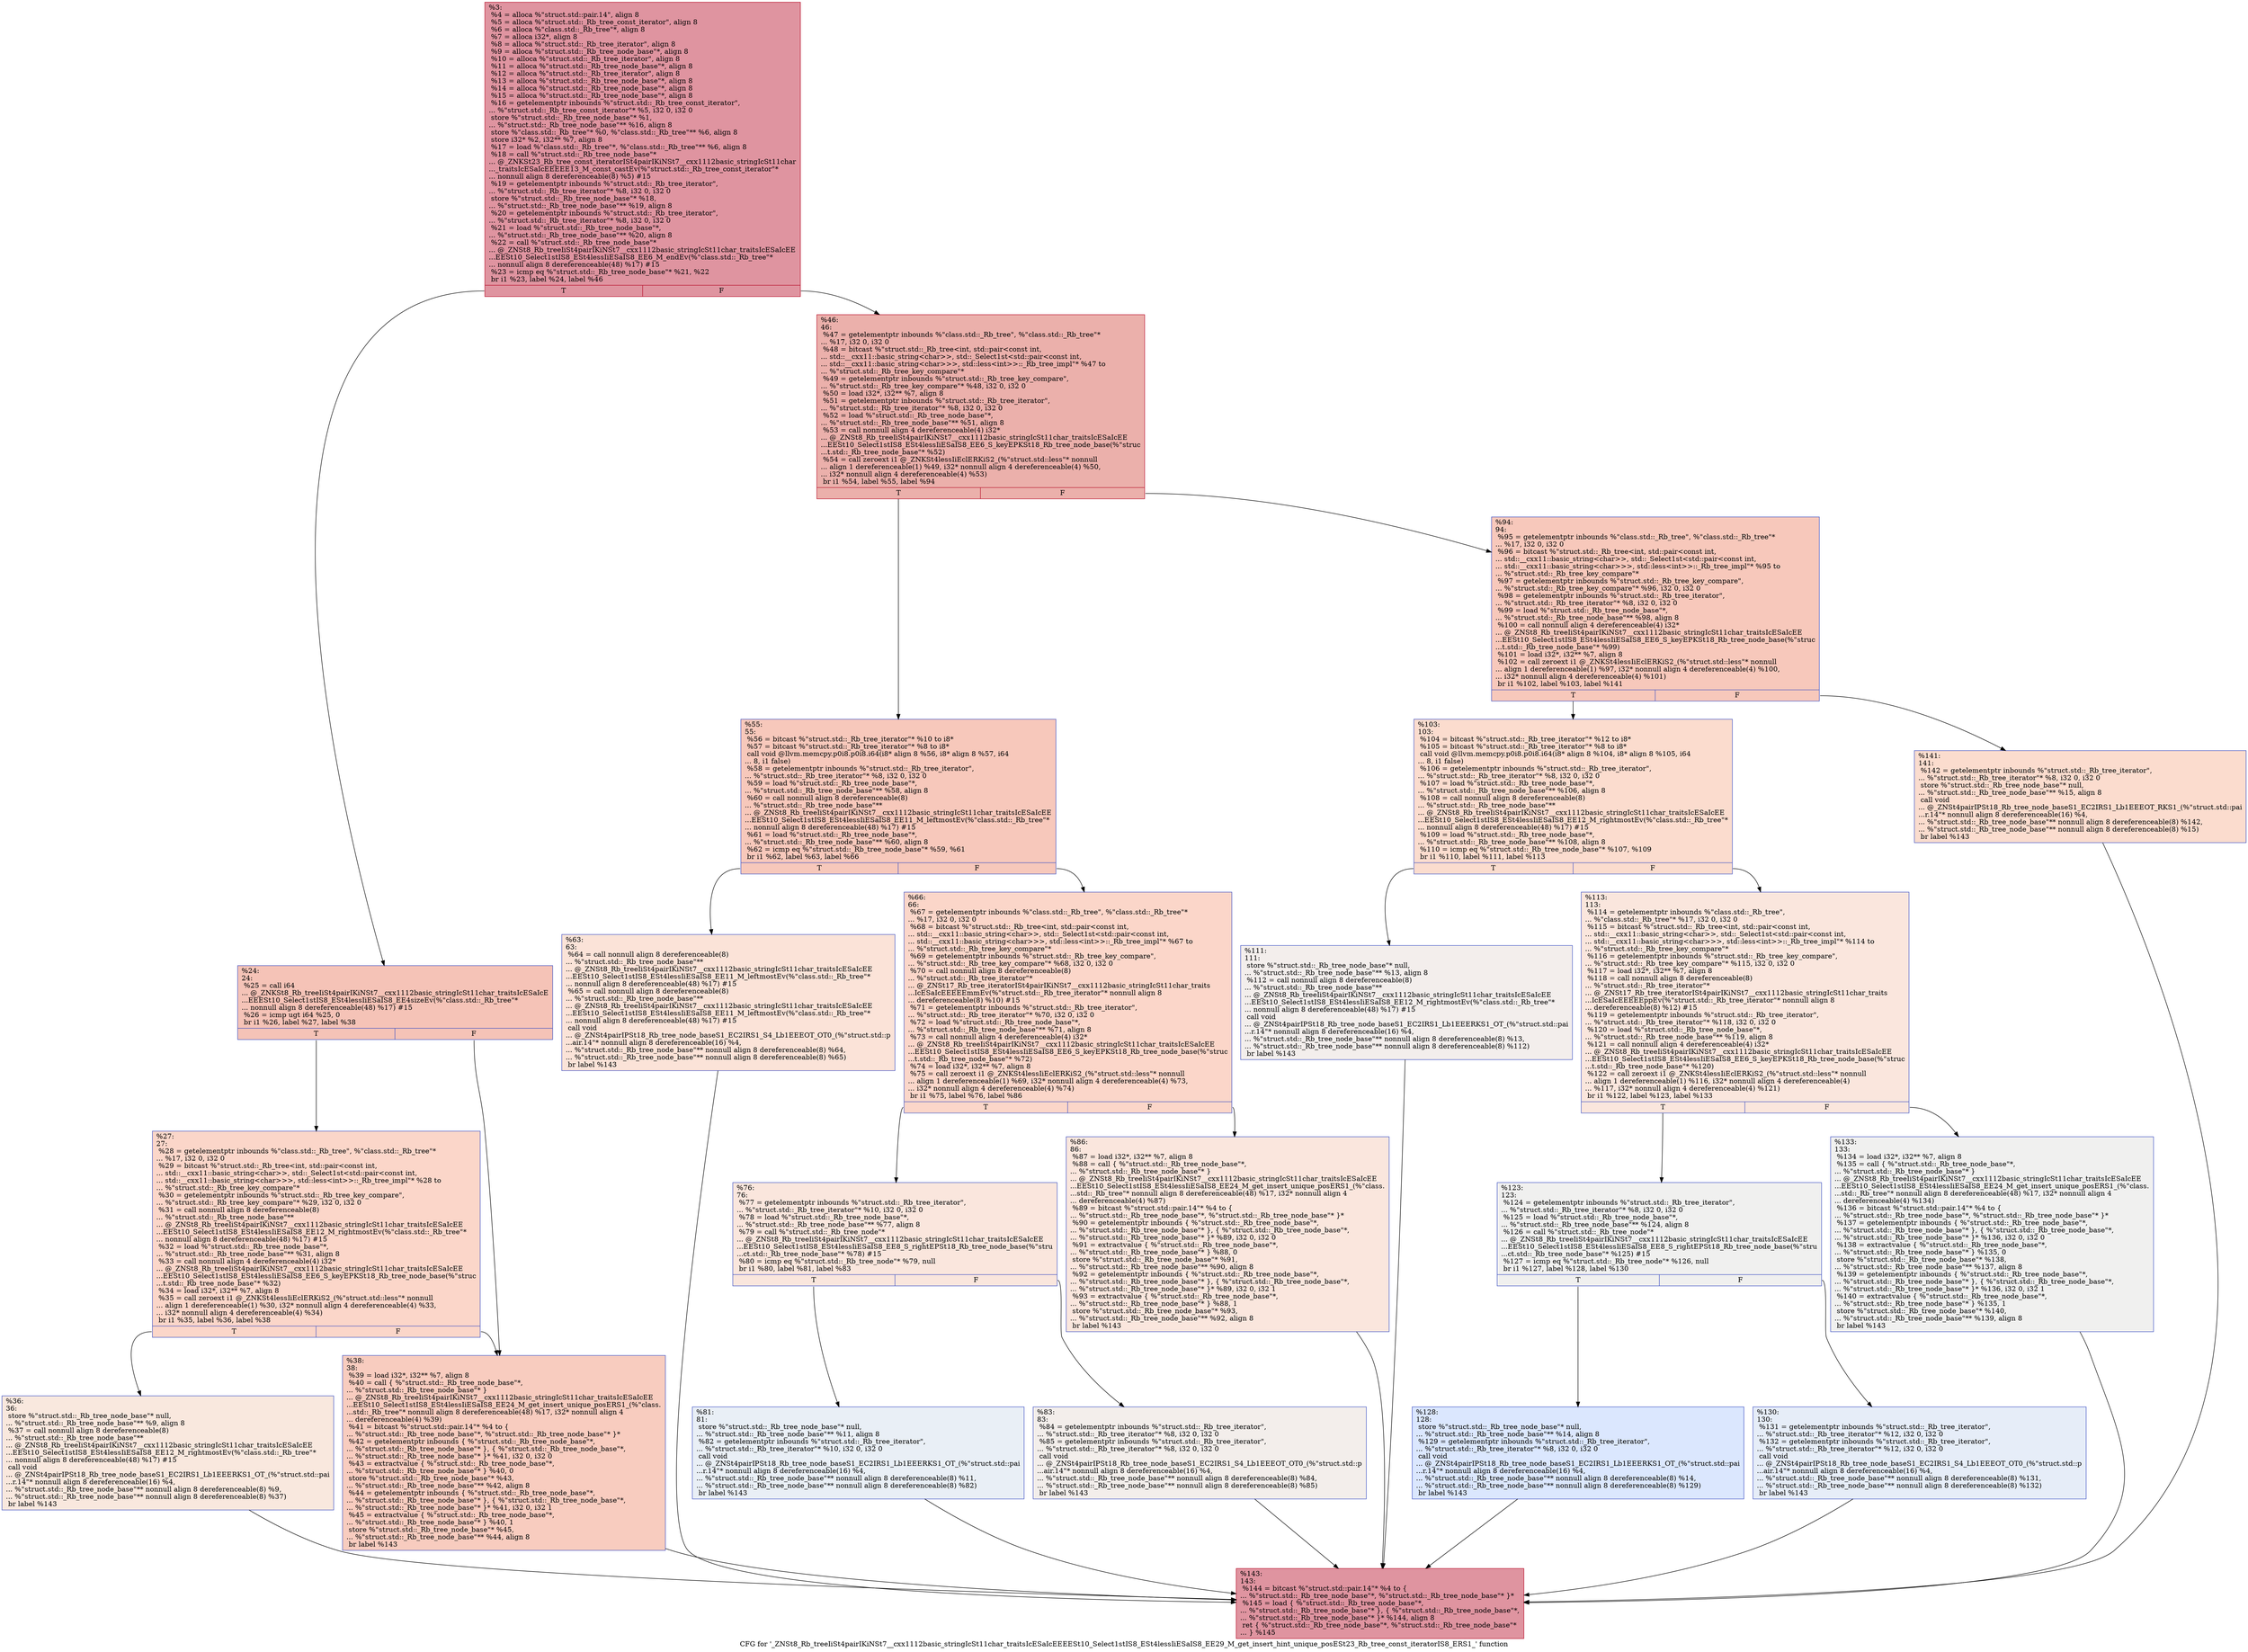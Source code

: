 digraph "CFG for '_ZNSt8_Rb_treeIiSt4pairIKiNSt7__cxx1112basic_stringIcSt11char_traitsIcESaIcEEEESt10_Select1stIS8_ESt4lessIiESaIS8_EE29_M_get_insert_hint_unique_posESt23_Rb_tree_const_iteratorIS8_ERS1_' function" {
	label="CFG for '_ZNSt8_Rb_treeIiSt4pairIKiNSt7__cxx1112basic_stringIcSt11char_traitsIcESaIcEEEESt10_Select1stIS8_ESt4lessIiESaIS8_EE29_M_get_insert_hint_unique_posESt23_Rb_tree_const_iteratorIS8_ERS1_' function";

	Node0x561d2df3e770 [shape=record,color="#b70d28ff", style=filled, fillcolor="#b70d2870",label="{%3:\l  %4 = alloca %\"struct.std::pair.14\", align 8\l  %5 = alloca %\"struct.std::_Rb_tree_const_iterator\", align 8\l  %6 = alloca %\"class.std::_Rb_tree\"*, align 8\l  %7 = alloca i32*, align 8\l  %8 = alloca %\"struct.std::_Rb_tree_iterator\", align 8\l  %9 = alloca %\"struct.std::_Rb_tree_node_base\"*, align 8\l  %10 = alloca %\"struct.std::_Rb_tree_iterator\", align 8\l  %11 = alloca %\"struct.std::_Rb_tree_node_base\"*, align 8\l  %12 = alloca %\"struct.std::_Rb_tree_iterator\", align 8\l  %13 = alloca %\"struct.std::_Rb_tree_node_base\"*, align 8\l  %14 = alloca %\"struct.std::_Rb_tree_node_base\"*, align 8\l  %15 = alloca %\"struct.std::_Rb_tree_node_base\"*, align 8\l  %16 = getelementptr inbounds %\"struct.std::_Rb_tree_const_iterator\",\l... %\"struct.std::_Rb_tree_const_iterator\"* %5, i32 0, i32 0\l  store %\"struct.std::_Rb_tree_node_base\"* %1,\l... %\"struct.std::_Rb_tree_node_base\"** %16, align 8\l  store %\"class.std::_Rb_tree\"* %0, %\"class.std::_Rb_tree\"** %6, align 8\l  store i32* %2, i32** %7, align 8\l  %17 = load %\"class.std::_Rb_tree\"*, %\"class.std::_Rb_tree\"** %6, align 8\l  %18 = call %\"struct.std::_Rb_tree_node_base\"*\l... @_ZNKSt23_Rb_tree_const_iteratorISt4pairIKiNSt7__cxx1112basic_stringIcSt11char\l..._traitsIcESaIcEEEEE13_M_const_castEv(%\"struct.std::_Rb_tree_const_iterator\"*\l... nonnull align 8 dereferenceable(8) %5) #15\l  %19 = getelementptr inbounds %\"struct.std::_Rb_tree_iterator\",\l... %\"struct.std::_Rb_tree_iterator\"* %8, i32 0, i32 0\l  store %\"struct.std::_Rb_tree_node_base\"* %18,\l... %\"struct.std::_Rb_tree_node_base\"** %19, align 8\l  %20 = getelementptr inbounds %\"struct.std::_Rb_tree_iterator\",\l... %\"struct.std::_Rb_tree_iterator\"* %8, i32 0, i32 0\l  %21 = load %\"struct.std::_Rb_tree_node_base\"*,\l... %\"struct.std::_Rb_tree_node_base\"** %20, align 8\l  %22 = call %\"struct.std::_Rb_tree_node_base\"*\l... @_ZNSt8_Rb_treeIiSt4pairIKiNSt7__cxx1112basic_stringIcSt11char_traitsIcESaIcEE\l...EESt10_Select1stIS8_ESt4lessIiESaIS8_EE6_M_endEv(%\"class.std::_Rb_tree\"*\l... nonnull align 8 dereferenceable(48) %17) #15\l  %23 = icmp eq %\"struct.std::_Rb_tree_node_base\"* %21, %22\l  br i1 %23, label %24, label %46\l|{<s0>T|<s1>F}}"];
	Node0x561d2df3e770:s0 -> Node0x561d2df3f690;
	Node0x561d2df3e770:s1 -> Node0x561d2df3f6e0;
	Node0x561d2df3f690 [shape=record,color="#3d50c3ff", style=filled, fillcolor="#e8765c70",label="{%24:\l24:                                               \l  %25 = call i64\l... @_ZNKSt8_Rb_treeIiSt4pairIKiNSt7__cxx1112basic_stringIcSt11char_traitsIcESaIcE\l...EEESt10_Select1stIS8_ESt4lessIiESaIS8_EE4sizeEv(%\"class.std::_Rb_tree\"*\l... nonnull align 8 dereferenceable(48) %17) #15\l  %26 = icmp ugt i64 %25, 0\l  br i1 %26, label %27, label %38\l|{<s0>T|<s1>F}}"];
	Node0x561d2df3f690:s0 -> Node0x561d2df3fb30;
	Node0x561d2df3f690:s1 -> Node0x561d2df3fb80;
	Node0x561d2df3fb30 [shape=record,color="#3d50c3ff", style=filled, fillcolor="#f6a38570",label="{%27:\l27:                                               \l  %28 = getelementptr inbounds %\"class.std::_Rb_tree\", %\"class.std::_Rb_tree\"*\l... %17, i32 0, i32 0\l  %29 = bitcast %\"struct.std::_Rb_tree\<int, std::pair\<const int,\l... std::__cxx11::basic_string\<char\>\>, std::_Select1st\<std::pair\<const int,\l... std::__cxx11::basic_string\<char\>\>\>, std::less\<int\>\>::_Rb_tree_impl\"* %28 to\l... %\"struct.std::_Rb_tree_key_compare\"*\l  %30 = getelementptr inbounds %\"struct.std::_Rb_tree_key_compare\",\l... %\"struct.std::_Rb_tree_key_compare\"* %29, i32 0, i32 0\l  %31 = call nonnull align 8 dereferenceable(8)\l... %\"struct.std::_Rb_tree_node_base\"**\l... @_ZNSt8_Rb_treeIiSt4pairIKiNSt7__cxx1112basic_stringIcSt11char_traitsIcESaIcEE\l...EESt10_Select1stIS8_ESt4lessIiESaIS8_EE12_M_rightmostEv(%\"class.std::_Rb_tree\"*\l... nonnull align 8 dereferenceable(48) %17) #15\l  %32 = load %\"struct.std::_Rb_tree_node_base\"*,\l... %\"struct.std::_Rb_tree_node_base\"** %31, align 8\l  %33 = call nonnull align 4 dereferenceable(4) i32*\l... @_ZNSt8_Rb_treeIiSt4pairIKiNSt7__cxx1112basic_stringIcSt11char_traitsIcESaIcEE\l...EESt10_Select1stIS8_ESt4lessIiESaIS8_EE6_S_keyEPKSt18_Rb_tree_node_base(%\"struc\l...t.std::_Rb_tree_node_base\"* %32)\l  %34 = load i32*, i32** %7, align 8\l  %35 = call zeroext i1 @_ZNKSt4lessIiEclERKiS2_(%\"struct.std::less\"* nonnull\l... align 1 dereferenceable(1) %30, i32* nonnull align 4 dereferenceable(4) %33,\l... i32* nonnull align 4 dereferenceable(4) %34)\l  br i1 %35, label %36, label %38\l|{<s0>T|<s1>F}}"];
	Node0x561d2df3fb30:s0 -> Node0x561d2df40750;
	Node0x561d2df3fb30:s1 -> Node0x561d2df3fb80;
	Node0x561d2df40750 [shape=record,color="#3d50c3ff", style=filled, fillcolor="#f2cab570",label="{%36:\l36:                                               \l  store %\"struct.std::_Rb_tree_node_base\"* null,\l... %\"struct.std::_Rb_tree_node_base\"** %9, align 8\l  %37 = call nonnull align 8 dereferenceable(8)\l... %\"struct.std::_Rb_tree_node_base\"**\l... @_ZNSt8_Rb_treeIiSt4pairIKiNSt7__cxx1112basic_stringIcSt11char_traitsIcESaIcEE\l...EESt10_Select1stIS8_ESt4lessIiESaIS8_EE12_M_rightmostEv(%\"class.std::_Rb_tree\"*\l... nonnull align 8 dereferenceable(48) %17) #15\l  call void\l... @_ZNSt4pairIPSt18_Rb_tree_node_baseS1_EC2IRS1_Lb1EEERKS1_OT_(%\"struct.std::pai\l...r.14\"* nonnull align 8 dereferenceable(16) %4,\l... %\"struct.std::_Rb_tree_node_base\"** nonnull align 8 dereferenceable(8) %9,\l... %\"struct.std::_Rb_tree_node_base\"** nonnull align 8 dereferenceable(8) %37)\l  br label %143\l}"];
	Node0x561d2df40750 -> Node0x561d2df40a50;
	Node0x561d2df3fb80 [shape=record,color="#3d50c3ff", style=filled, fillcolor="#f08b6e70",label="{%38:\l38:                                               \l  %39 = load i32*, i32** %7, align 8\l  %40 = call \{ %\"struct.std::_Rb_tree_node_base\"*,\l... %\"struct.std::_Rb_tree_node_base\"* \}\l... @_ZNSt8_Rb_treeIiSt4pairIKiNSt7__cxx1112basic_stringIcSt11char_traitsIcESaIcEE\l...EESt10_Select1stIS8_ESt4lessIiESaIS8_EE24_M_get_insert_unique_posERS1_(%\"class.\l...std::_Rb_tree\"* nonnull align 8 dereferenceable(48) %17, i32* nonnull align 4\l... dereferenceable(4) %39)\l  %41 = bitcast %\"struct.std::pair.14\"* %4 to \{\l... %\"struct.std::_Rb_tree_node_base\"*, %\"struct.std::_Rb_tree_node_base\"* \}*\l  %42 = getelementptr inbounds \{ %\"struct.std::_Rb_tree_node_base\"*,\l... %\"struct.std::_Rb_tree_node_base\"* \}, \{ %\"struct.std::_Rb_tree_node_base\"*,\l... %\"struct.std::_Rb_tree_node_base\"* \}* %41, i32 0, i32 0\l  %43 = extractvalue \{ %\"struct.std::_Rb_tree_node_base\"*,\l... %\"struct.std::_Rb_tree_node_base\"* \} %40, 0\l  store %\"struct.std::_Rb_tree_node_base\"* %43,\l... %\"struct.std::_Rb_tree_node_base\"** %42, align 8\l  %44 = getelementptr inbounds \{ %\"struct.std::_Rb_tree_node_base\"*,\l... %\"struct.std::_Rb_tree_node_base\"* \}, \{ %\"struct.std::_Rb_tree_node_base\"*,\l... %\"struct.std::_Rb_tree_node_base\"* \}* %41, i32 0, i32 1\l  %45 = extractvalue \{ %\"struct.std::_Rb_tree_node_base\"*,\l... %\"struct.std::_Rb_tree_node_base\"* \} %40, 1\l  store %\"struct.std::_Rb_tree_node_base\"* %45,\l... %\"struct.std::_Rb_tree_node_base\"** %44, align 8\l  br label %143\l}"];
	Node0x561d2df3fb80 -> Node0x561d2df40a50;
	Node0x561d2df3f6e0 [shape=record,color="#b70d28ff", style=filled, fillcolor="#d24b4070",label="{%46:\l46:                                               \l  %47 = getelementptr inbounds %\"class.std::_Rb_tree\", %\"class.std::_Rb_tree\"*\l... %17, i32 0, i32 0\l  %48 = bitcast %\"struct.std::_Rb_tree\<int, std::pair\<const int,\l... std::__cxx11::basic_string\<char\>\>, std::_Select1st\<std::pair\<const int,\l... std::__cxx11::basic_string\<char\>\>\>, std::less\<int\>\>::_Rb_tree_impl\"* %47 to\l... %\"struct.std::_Rb_tree_key_compare\"*\l  %49 = getelementptr inbounds %\"struct.std::_Rb_tree_key_compare\",\l... %\"struct.std::_Rb_tree_key_compare\"* %48, i32 0, i32 0\l  %50 = load i32*, i32** %7, align 8\l  %51 = getelementptr inbounds %\"struct.std::_Rb_tree_iterator\",\l... %\"struct.std::_Rb_tree_iterator\"* %8, i32 0, i32 0\l  %52 = load %\"struct.std::_Rb_tree_node_base\"*,\l... %\"struct.std::_Rb_tree_node_base\"** %51, align 8\l  %53 = call nonnull align 4 dereferenceable(4) i32*\l... @_ZNSt8_Rb_treeIiSt4pairIKiNSt7__cxx1112basic_stringIcSt11char_traitsIcESaIcEE\l...EESt10_Select1stIS8_ESt4lessIiESaIS8_EE6_S_keyEPKSt18_Rb_tree_node_base(%\"struc\l...t.std::_Rb_tree_node_base\"* %52)\l  %54 = call zeroext i1 @_ZNKSt4lessIiEclERKiS2_(%\"struct.std::less\"* nonnull\l... align 1 dereferenceable(1) %49, i32* nonnull align 4 dereferenceable(4) %50,\l... i32* nonnull align 4 dereferenceable(4) %53)\l  br i1 %54, label %55, label %94\l|{<s0>T|<s1>F}}"];
	Node0x561d2df3f6e0:s0 -> Node0x561d2df41ae0;
	Node0x561d2df3f6e0:s1 -> Node0x561d2df41b30;
	Node0x561d2df41ae0 [shape=record,color="#3d50c3ff", style=filled, fillcolor="#ed836670",label="{%55:\l55:                                               \l  %56 = bitcast %\"struct.std::_Rb_tree_iterator\"* %10 to i8*\l  %57 = bitcast %\"struct.std::_Rb_tree_iterator\"* %8 to i8*\l  call void @llvm.memcpy.p0i8.p0i8.i64(i8* align 8 %56, i8* align 8 %57, i64\l... 8, i1 false)\l  %58 = getelementptr inbounds %\"struct.std::_Rb_tree_iterator\",\l... %\"struct.std::_Rb_tree_iterator\"* %8, i32 0, i32 0\l  %59 = load %\"struct.std::_Rb_tree_node_base\"*,\l... %\"struct.std::_Rb_tree_node_base\"** %58, align 8\l  %60 = call nonnull align 8 dereferenceable(8)\l... %\"struct.std::_Rb_tree_node_base\"**\l... @_ZNSt8_Rb_treeIiSt4pairIKiNSt7__cxx1112basic_stringIcSt11char_traitsIcESaIcEE\l...EESt10_Select1stIS8_ESt4lessIiESaIS8_EE11_M_leftmostEv(%\"class.std::_Rb_tree\"*\l... nonnull align 8 dereferenceable(48) %17) #15\l  %61 = load %\"struct.std::_Rb_tree_node_base\"*,\l... %\"struct.std::_Rb_tree_node_base\"** %60, align 8\l  %62 = icmp eq %\"struct.std::_Rb_tree_node_base\"* %59, %61\l  br i1 %62, label %63, label %66\l|{<s0>T|<s1>F}}"];
	Node0x561d2df41ae0:s0 -> Node0x561d2df42260;
	Node0x561d2df41ae0:s1 -> Node0x561d2df422b0;
	Node0x561d2df42260 [shape=record,color="#3d50c3ff", style=filled, fillcolor="#f6bfa670",label="{%63:\l63:                                               \l  %64 = call nonnull align 8 dereferenceable(8)\l... %\"struct.std::_Rb_tree_node_base\"**\l... @_ZNSt8_Rb_treeIiSt4pairIKiNSt7__cxx1112basic_stringIcSt11char_traitsIcESaIcEE\l...EESt10_Select1stIS8_ESt4lessIiESaIS8_EE11_M_leftmostEv(%\"class.std::_Rb_tree\"*\l... nonnull align 8 dereferenceable(48) %17) #15\l  %65 = call nonnull align 8 dereferenceable(8)\l... %\"struct.std::_Rb_tree_node_base\"**\l... @_ZNSt8_Rb_treeIiSt4pairIKiNSt7__cxx1112basic_stringIcSt11char_traitsIcESaIcEE\l...EESt10_Select1stIS8_ESt4lessIiESaIS8_EE11_M_leftmostEv(%\"class.std::_Rb_tree\"*\l... nonnull align 8 dereferenceable(48) %17) #15\l  call void\l... @_ZNSt4pairIPSt18_Rb_tree_node_baseS1_EC2IRS1_S4_Lb1EEEOT_OT0_(%\"struct.std::p\l...air.14\"* nonnull align 8 dereferenceable(16) %4,\l... %\"struct.std::_Rb_tree_node_base\"** nonnull align 8 dereferenceable(8) %64,\l... %\"struct.std::_Rb_tree_node_base\"** nonnull align 8 dereferenceable(8) %65)\l  br label %143\l}"];
	Node0x561d2df42260 -> Node0x561d2df40a50;
	Node0x561d2df422b0 [shape=record,color="#3d50c3ff", style=filled, fillcolor="#f6a38570",label="{%66:\l66:                                               \l  %67 = getelementptr inbounds %\"class.std::_Rb_tree\", %\"class.std::_Rb_tree\"*\l... %17, i32 0, i32 0\l  %68 = bitcast %\"struct.std::_Rb_tree\<int, std::pair\<const int,\l... std::__cxx11::basic_string\<char\>\>, std::_Select1st\<std::pair\<const int,\l... std::__cxx11::basic_string\<char\>\>\>, std::less\<int\>\>::_Rb_tree_impl\"* %67 to\l... %\"struct.std::_Rb_tree_key_compare\"*\l  %69 = getelementptr inbounds %\"struct.std::_Rb_tree_key_compare\",\l... %\"struct.std::_Rb_tree_key_compare\"* %68, i32 0, i32 0\l  %70 = call nonnull align 8 dereferenceable(8)\l... %\"struct.std::_Rb_tree_iterator\"*\l... @_ZNSt17_Rb_tree_iteratorISt4pairIKiNSt7__cxx1112basic_stringIcSt11char_traits\l...IcESaIcEEEEEmmEv(%\"struct.std::_Rb_tree_iterator\"* nonnull align 8\l... dereferenceable(8) %10) #15\l  %71 = getelementptr inbounds %\"struct.std::_Rb_tree_iterator\",\l... %\"struct.std::_Rb_tree_iterator\"* %70, i32 0, i32 0\l  %72 = load %\"struct.std::_Rb_tree_node_base\"*,\l... %\"struct.std::_Rb_tree_node_base\"** %71, align 8\l  %73 = call nonnull align 4 dereferenceable(4) i32*\l... @_ZNSt8_Rb_treeIiSt4pairIKiNSt7__cxx1112basic_stringIcSt11char_traitsIcESaIcEE\l...EESt10_Select1stIS8_ESt4lessIiESaIS8_EE6_S_keyEPKSt18_Rb_tree_node_base(%\"struc\l...t.std::_Rb_tree_node_base\"* %72)\l  %74 = load i32*, i32** %7, align 8\l  %75 = call zeroext i1 @_ZNKSt4lessIiEclERKiS2_(%\"struct.std::less\"* nonnull\l... align 1 dereferenceable(1) %69, i32* nonnull align 4 dereferenceable(4) %73,\l... i32* nonnull align 4 dereferenceable(4) %74)\l  br i1 %75, label %76, label %86\l|{<s0>T|<s1>F}}"];
	Node0x561d2df422b0:s0 -> Node0x561d2df43260;
	Node0x561d2df422b0:s1 -> Node0x561d2df432b0;
	Node0x561d2df43260 [shape=record,color="#3d50c3ff", style=filled, fillcolor="#f3c7b170",label="{%76:\l76:                                               \l  %77 = getelementptr inbounds %\"struct.std::_Rb_tree_iterator\",\l... %\"struct.std::_Rb_tree_iterator\"* %10, i32 0, i32 0\l  %78 = load %\"struct.std::_Rb_tree_node_base\"*,\l... %\"struct.std::_Rb_tree_node_base\"** %77, align 8\l  %79 = call %\"struct.std::_Rb_tree_node\"*\l... @_ZNSt8_Rb_treeIiSt4pairIKiNSt7__cxx1112basic_stringIcSt11char_traitsIcESaIcEE\l...EESt10_Select1stIS8_ESt4lessIiESaIS8_EE8_S_rightEPSt18_Rb_tree_node_base(%\"stru\l...ct.std::_Rb_tree_node_base\"* %78) #15\l  %80 = icmp eq %\"struct.std::_Rb_tree_node\"* %79, null\l  br i1 %80, label %81, label %83\l|{<s0>T|<s1>F}}"];
	Node0x561d2df43260:s0 -> Node0x561d2df43660;
	Node0x561d2df43260:s1 -> Node0x561d2df436b0;
	Node0x561d2df43660 [shape=record,color="#3d50c3ff", style=filled, fillcolor="#cedaeb70",label="{%81:\l81:                                               \l  store %\"struct.std::_Rb_tree_node_base\"* null,\l... %\"struct.std::_Rb_tree_node_base\"** %11, align 8\l  %82 = getelementptr inbounds %\"struct.std::_Rb_tree_iterator\",\l... %\"struct.std::_Rb_tree_iterator\"* %10, i32 0, i32 0\l  call void\l... @_ZNSt4pairIPSt18_Rb_tree_node_baseS1_EC2IRS1_Lb1EEERKS1_OT_(%\"struct.std::pai\l...r.14\"* nonnull align 8 dereferenceable(16) %4,\l... %\"struct.std::_Rb_tree_node_base\"** nonnull align 8 dereferenceable(8) %11,\l... %\"struct.std::_Rb_tree_node_base\"** nonnull align 8 dereferenceable(8) %82)\l  br label %143\l}"];
	Node0x561d2df43660 -> Node0x561d2df40a50;
	Node0x561d2df436b0 [shape=record,color="#3d50c3ff", style=filled, fillcolor="#e5d8d170",label="{%83:\l83:                                               \l  %84 = getelementptr inbounds %\"struct.std::_Rb_tree_iterator\",\l... %\"struct.std::_Rb_tree_iterator\"* %8, i32 0, i32 0\l  %85 = getelementptr inbounds %\"struct.std::_Rb_tree_iterator\",\l... %\"struct.std::_Rb_tree_iterator\"* %8, i32 0, i32 0\l  call void\l... @_ZNSt4pairIPSt18_Rb_tree_node_baseS1_EC2IRS1_S4_Lb1EEEOT_OT0_(%\"struct.std::p\l...air.14\"* nonnull align 8 dereferenceable(16) %4,\l... %\"struct.std::_Rb_tree_node_base\"** nonnull align 8 dereferenceable(8) %84,\l... %\"struct.std::_Rb_tree_node_base\"** nonnull align 8 dereferenceable(8) %85)\l  br label %143\l}"];
	Node0x561d2df436b0 -> Node0x561d2df40a50;
	Node0x561d2df432b0 [shape=record,color="#3d50c3ff", style=filled, fillcolor="#f3c7b170",label="{%86:\l86:                                               \l  %87 = load i32*, i32** %7, align 8\l  %88 = call \{ %\"struct.std::_Rb_tree_node_base\"*,\l... %\"struct.std::_Rb_tree_node_base\"* \}\l... @_ZNSt8_Rb_treeIiSt4pairIKiNSt7__cxx1112basic_stringIcSt11char_traitsIcESaIcEE\l...EESt10_Select1stIS8_ESt4lessIiESaIS8_EE24_M_get_insert_unique_posERS1_(%\"class.\l...std::_Rb_tree\"* nonnull align 8 dereferenceable(48) %17, i32* nonnull align 4\l... dereferenceable(4) %87)\l  %89 = bitcast %\"struct.std::pair.14\"* %4 to \{\l... %\"struct.std::_Rb_tree_node_base\"*, %\"struct.std::_Rb_tree_node_base\"* \}*\l  %90 = getelementptr inbounds \{ %\"struct.std::_Rb_tree_node_base\"*,\l... %\"struct.std::_Rb_tree_node_base\"* \}, \{ %\"struct.std::_Rb_tree_node_base\"*,\l... %\"struct.std::_Rb_tree_node_base\"* \}* %89, i32 0, i32 0\l  %91 = extractvalue \{ %\"struct.std::_Rb_tree_node_base\"*,\l... %\"struct.std::_Rb_tree_node_base\"* \} %88, 0\l  store %\"struct.std::_Rb_tree_node_base\"* %91,\l... %\"struct.std::_Rb_tree_node_base\"** %90, align 8\l  %92 = getelementptr inbounds \{ %\"struct.std::_Rb_tree_node_base\"*,\l... %\"struct.std::_Rb_tree_node_base\"* \}, \{ %\"struct.std::_Rb_tree_node_base\"*,\l... %\"struct.std::_Rb_tree_node_base\"* \}* %89, i32 0, i32 1\l  %93 = extractvalue \{ %\"struct.std::_Rb_tree_node_base\"*,\l... %\"struct.std::_Rb_tree_node_base\"* \} %88, 1\l  store %\"struct.std::_Rb_tree_node_base\"* %93,\l... %\"struct.std::_Rb_tree_node_base\"** %92, align 8\l  br label %143\l}"];
	Node0x561d2df432b0 -> Node0x561d2df40a50;
	Node0x561d2df41b30 [shape=record,color="#3d50c3ff", style=filled, fillcolor="#ed836670",label="{%94:\l94:                                               \l  %95 = getelementptr inbounds %\"class.std::_Rb_tree\", %\"class.std::_Rb_tree\"*\l... %17, i32 0, i32 0\l  %96 = bitcast %\"struct.std::_Rb_tree\<int, std::pair\<const int,\l... std::__cxx11::basic_string\<char\>\>, std::_Select1st\<std::pair\<const int,\l... std::__cxx11::basic_string\<char\>\>\>, std::less\<int\>\>::_Rb_tree_impl\"* %95 to\l... %\"struct.std::_Rb_tree_key_compare\"*\l  %97 = getelementptr inbounds %\"struct.std::_Rb_tree_key_compare\",\l... %\"struct.std::_Rb_tree_key_compare\"* %96, i32 0, i32 0\l  %98 = getelementptr inbounds %\"struct.std::_Rb_tree_iterator\",\l... %\"struct.std::_Rb_tree_iterator\"* %8, i32 0, i32 0\l  %99 = load %\"struct.std::_Rb_tree_node_base\"*,\l... %\"struct.std::_Rb_tree_node_base\"** %98, align 8\l  %100 = call nonnull align 4 dereferenceable(4) i32*\l... @_ZNSt8_Rb_treeIiSt4pairIKiNSt7__cxx1112basic_stringIcSt11char_traitsIcESaIcEE\l...EESt10_Select1stIS8_ESt4lessIiESaIS8_EE6_S_keyEPKSt18_Rb_tree_node_base(%\"struc\l...t.std::_Rb_tree_node_base\"* %99)\l  %101 = load i32*, i32** %7, align 8\l  %102 = call zeroext i1 @_ZNKSt4lessIiEclERKiS2_(%\"struct.std::less\"* nonnull\l... align 1 dereferenceable(1) %97, i32* nonnull align 4 dereferenceable(4) %100,\l... i32* nonnull align 4 dereferenceable(4) %101)\l  br i1 %102, label %103, label %141\l|{<s0>T|<s1>F}}"];
	Node0x561d2df41b30:s0 -> Node0x561d2df449f0;
	Node0x561d2df41b30:s1 -> Node0x561d2df44a40;
	Node0x561d2df449f0 [shape=record,color="#3d50c3ff", style=filled, fillcolor="#f7af9170",label="{%103:\l103:                                              \l  %104 = bitcast %\"struct.std::_Rb_tree_iterator\"* %12 to i8*\l  %105 = bitcast %\"struct.std::_Rb_tree_iterator\"* %8 to i8*\l  call void @llvm.memcpy.p0i8.p0i8.i64(i8* align 8 %104, i8* align 8 %105, i64\l... 8, i1 false)\l  %106 = getelementptr inbounds %\"struct.std::_Rb_tree_iterator\",\l... %\"struct.std::_Rb_tree_iterator\"* %8, i32 0, i32 0\l  %107 = load %\"struct.std::_Rb_tree_node_base\"*,\l... %\"struct.std::_Rb_tree_node_base\"** %106, align 8\l  %108 = call nonnull align 8 dereferenceable(8)\l... %\"struct.std::_Rb_tree_node_base\"**\l... @_ZNSt8_Rb_treeIiSt4pairIKiNSt7__cxx1112basic_stringIcSt11char_traitsIcESaIcEE\l...EESt10_Select1stIS8_ESt4lessIiESaIS8_EE12_M_rightmostEv(%\"class.std::_Rb_tree\"*\l... nonnull align 8 dereferenceable(48) %17) #15\l  %109 = load %\"struct.std::_Rb_tree_node_base\"*,\l... %\"struct.std::_Rb_tree_node_base\"** %108, align 8\l  %110 = icmp eq %\"struct.std::_Rb_tree_node_base\"* %107, %109\l  br i1 %110, label %111, label %113\l|{<s0>T|<s1>F}}"];
	Node0x561d2df449f0:s0 -> Node0x561d2df45080;
	Node0x561d2df449f0:s1 -> Node0x561d2df450d0;
	Node0x561d2df45080 [shape=record,color="#3d50c3ff", style=filled, fillcolor="#e3d9d370",label="{%111:\l111:                                              \l  store %\"struct.std::_Rb_tree_node_base\"* null,\l... %\"struct.std::_Rb_tree_node_base\"** %13, align 8\l  %112 = call nonnull align 8 dereferenceable(8)\l... %\"struct.std::_Rb_tree_node_base\"**\l... @_ZNSt8_Rb_treeIiSt4pairIKiNSt7__cxx1112basic_stringIcSt11char_traitsIcESaIcEE\l...EESt10_Select1stIS8_ESt4lessIiESaIS8_EE12_M_rightmostEv(%\"class.std::_Rb_tree\"*\l... nonnull align 8 dereferenceable(48) %17) #15\l  call void\l... @_ZNSt4pairIPSt18_Rb_tree_node_baseS1_EC2IRS1_Lb1EEERKS1_OT_(%\"struct.std::pai\l...r.14\"* nonnull align 8 dereferenceable(16) %4,\l... %\"struct.std::_Rb_tree_node_base\"** nonnull align 8 dereferenceable(8) %13,\l... %\"struct.std::_Rb_tree_node_base\"** nonnull align 8 dereferenceable(8) %112)\l  br label %143\l}"];
	Node0x561d2df45080 -> Node0x561d2df40a50;
	Node0x561d2df450d0 [shape=record,color="#3d50c3ff", style=filled, fillcolor="#f3c7b170",label="{%113:\l113:                                              \l  %114 = getelementptr inbounds %\"class.std::_Rb_tree\",\l... %\"class.std::_Rb_tree\"* %17, i32 0, i32 0\l  %115 = bitcast %\"struct.std::_Rb_tree\<int, std::pair\<const int,\l... std::__cxx11::basic_string\<char\>\>, std::_Select1st\<std::pair\<const int,\l... std::__cxx11::basic_string\<char\>\>\>, std::less\<int\>\>::_Rb_tree_impl\"* %114 to\l... %\"struct.std::_Rb_tree_key_compare\"*\l  %116 = getelementptr inbounds %\"struct.std::_Rb_tree_key_compare\",\l... %\"struct.std::_Rb_tree_key_compare\"* %115, i32 0, i32 0\l  %117 = load i32*, i32** %7, align 8\l  %118 = call nonnull align 8 dereferenceable(8)\l... %\"struct.std::_Rb_tree_iterator\"*\l... @_ZNSt17_Rb_tree_iteratorISt4pairIKiNSt7__cxx1112basic_stringIcSt11char_traits\l...IcESaIcEEEEEppEv(%\"struct.std::_Rb_tree_iterator\"* nonnull align 8\l... dereferenceable(8) %12) #15\l  %119 = getelementptr inbounds %\"struct.std::_Rb_tree_iterator\",\l... %\"struct.std::_Rb_tree_iterator\"* %118, i32 0, i32 0\l  %120 = load %\"struct.std::_Rb_tree_node_base\"*,\l... %\"struct.std::_Rb_tree_node_base\"** %119, align 8\l  %121 = call nonnull align 4 dereferenceable(4) i32*\l... @_ZNSt8_Rb_treeIiSt4pairIKiNSt7__cxx1112basic_stringIcSt11char_traitsIcESaIcEE\l...EESt10_Select1stIS8_ESt4lessIiESaIS8_EE6_S_keyEPKSt18_Rb_tree_node_base(%\"struc\l...t.std::_Rb_tree_node_base\"* %120)\l  %122 = call zeroext i1 @_ZNKSt4lessIiEclERKiS2_(%\"struct.std::less\"* nonnull\l... align 1 dereferenceable(1) %116, i32* nonnull align 4 dereferenceable(4)\l... %117, i32* nonnull align 4 dereferenceable(4) %121)\l  br i1 %122, label %123, label %133\l|{<s0>T|<s1>F}}"];
	Node0x561d2df450d0:s0 -> Node0x561d2df45e20;
	Node0x561d2df450d0:s1 -> Node0x561d2df45e70;
	Node0x561d2df45e20 [shape=record,color="#3d50c3ff", style=filled, fillcolor="#dedcdb70",label="{%123:\l123:                                              \l  %124 = getelementptr inbounds %\"struct.std::_Rb_tree_iterator\",\l... %\"struct.std::_Rb_tree_iterator\"* %8, i32 0, i32 0\l  %125 = load %\"struct.std::_Rb_tree_node_base\"*,\l... %\"struct.std::_Rb_tree_node_base\"** %124, align 8\l  %126 = call %\"struct.std::_Rb_tree_node\"*\l... @_ZNSt8_Rb_treeIiSt4pairIKiNSt7__cxx1112basic_stringIcSt11char_traitsIcESaIcEE\l...EESt10_Select1stIS8_ESt4lessIiESaIS8_EE8_S_rightEPSt18_Rb_tree_node_base(%\"stru\l...ct.std::_Rb_tree_node_base\"* %125) #15\l  %127 = icmp eq %\"struct.std::_Rb_tree_node\"* %126, null\l  br i1 %127, label %128, label %130\l|{<s0>T|<s1>F}}"];
	Node0x561d2df45e20:s0 -> Node0x561d2df46190;
	Node0x561d2df45e20:s1 -> Node0x561d2df461e0;
	Node0x561d2df46190 [shape=record,color="#3d50c3ff", style=filled, fillcolor="#aec9fc70",label="{%128:\l128:                                              \l  store %\"struct.std::_Rb_tree_node_base\"* null,\l... %\"struct.std::_Rb_tree_node_base\"** %14, align 8\l  %129 = getelementptr inbounds %\"struct.std::_Rb_tree_iterator\",\l... %\"struct.std::_Rb_tree_iterator\"* %8, i32 0, i32 0\l  call void\l... @_ZNSt4pairIPSt18_Rb_tree_node_baseS1_EC2IRS1_Lb1EEERKS1_OT_(%\"struct.std::pai\l...r.14\"* nonnull align 8 dereferenceable(16) %4,\l... %\"struct.std::_Rb_tree_node_base\"** nonnull align 8 dereferenceable(8) %14,\l... %\"struct.std::_Rb_tree_node_base\"** nonnull align 8 dereferenceable(8) %129)\l  br label %143\l}"];
	Node0x561d2df46190 -> Node0x561d2df40a50;
	Node0x561d2df461e0 [shape=record,color="#3d50c3ff", style=filled, fillcolor="#c7d7f070",label="{%130:\l130:                                              \l  %131 = getelementptr inbounds %\"struct.std::_Rb_tree_iterator\",\l... %\"struct.std::_Rb_tree_iterator\"* %12, i32 0, i32 0\l  %132 = getelementptr inbounds %\"struct.std::_Rb_tree_iterator\",\l... %\"struct.std::_Rb_tree_iterator\"* %12, i32 0, i32 0\l  call void\l... @_ZNSt4pairIPSt18_Rb_tree_node_baseS1_EC2IRS1_S4_Lb1EEEOT_OT0_(%\"struct.std::p\l...air.14\"* nonnull align 8 dereferenceable(16) %4,\l... %\"struct.std::_Rb_tree_node_base\"** nonnull align 8 dereferenceable(8) %131,\l... %\"struct.std::_Rb_tree_node_base\"** nonnull align 8 dereferenceable(8) %132)\l  br label %143\l}"];
	Node0x561d2df461e0 -> Node0x561d2df40a50;
	Node0x561d2df45e70 [shape=record,color="#3d50c3ff", style=filled, fillcolor="#dedcdb70",label="{%133:\l133:                                              \l  %134 = load i32*, i32** %7, align 8\l  %135 = call \{ %\"struct.std::_Rb_tree_node_base\"*,\l... %\"struct.std::_Rb_tree_node_base\"* \}\l... @_ZNSt8_Rb_treeIiSt4pairIKiNSt7__cxx1112basic_stringIcSt11char_traitsIcESaIcEE\l...EESt10_Select1stIS8_ESt4lessIiESaIS8_EE24_M_get_insert_unique_posERS1_(%\"class.\l...std::_Rb_tree\"* nonnull align 8 dereferenceable(48) %17, i32* nonnull align 4\l... dereferenceable(4) %134)\l  %136 = bitcast %\"struct.std::pair.14\"* %4 to \{\l... %\"struct.std::_Rb_tree_node_base\"*, %\"struct.std::_Rb_tree_node_base\"* \}*\l  %137 = getelementptr inbounds \{ %\"struct.std::_Rb_tree_node_base\"*,\l... %\"struct.std::_Rb_tree_node_base\"* \}, \{ %\"struct.std::_Rb_tree_node_base\"*,\l... %\"struct.std::_Rb_tree_node_base\"* \}* %136, i32 0, i32 0\l  %138 = extractvalue \{ %\"struct.std::_Rb_tree_node_base\"*,\l... %\"struct.std::_Rb_tree_node_base\"* \} %135, 0\l  store %\"struct.std::_Rb_tree_node_base\"* %138,\l... %\"struct.std::_Rb_tree_node_base\"** %137, align 8\l  %139 = getelementptr inbounds \{ %\"struct.std::_Rb_tree_node_base\"*,\l... %\"struct.std::_Rb_tree_node_base\"* \}, \{ %\"struct.std::_Rb_tree_node_base\"*,\l... %\"struct.std::_Rb_tree_node_base\"* \}* %136, i32 0, i32 1\l  %140 = extractvalue \{ %\"struct.std::_Rb_tree_node_base\"*,\l... %\"struct.std::_Rb_tree_node_base\"* \} %135, 1\l  store %\"struct.std::_Rb_tree_node_base\"* %140,\l... %\"struct.std::_Rb_tree_node_base\"** %139, align 8\l  br label %143\l}"];
	Node0x561d2df45e70 -> Node0x561d2df40a50;
	Node0x561d2df44a40 [shape=record,color="#3d50c3ff", style=filled, fillcolor="#f7af9170",label="{%141:\l141:                                              \l  %142 = getelementptr inbounds %\"struct.std::_Rb_tree_iterator\",\l... %\"struct.std::_Rb_tree_iterator\"* %8, i32 0, i32 0\l  store %\"struct.std::_Rb_tree_node_base\"* null,\l... %\"struct.std::_Rb_tree_node_base\"** %15, align 8\l  call void\l... @_ZNSt4pairIPSt18_Rb_tree_node_baseS1_EC2IRS1_Lb1EEEOT_RKS1_(%\"struct.std::pai\l...r.14\"* nonnull align 8 dereferenceable(16) %4,\l... %\"struct.std::_Rb_tree_node_base\"** nonnull align 8 dereferenceable(8) %142,\l... %\"struct.std::_Rb_tree_node_base\"** nonnull align 8 dereferenceable(8) %15)\l  br label %143\l}"];
	Node0x561d2df44a40 -> Node0x561d2df40a50;
	Node0x561d2df40a50 [shape=record,color="#b70d28ff", style=filled, fillcolor="#b70d2870",label="{%143:\l143:                                              \l  %144 = bitcast %\"struct.std::pair.14\"* %4 to \{\l... %\"struct.std::_Rb_tree_node_base\"*, %\"struct.std::_Rb_tree_node_base\"* \}*\l  %145 = load \{ %\"struct.std::_Rb_tree_node_base\"*,\l... %\"struct.std::_Rb_tree_node_base\"* \}, \{ %\"struct.std::_Rb_tree_node_base\"*,\l... %\"struct.std::_Rb_tree_node_base\"* \}* %144, align 8\l  ret \{ %\"struct.std::_Rb_tree_node_base\"*, %\"struct.std::_Rb_tree_node_base\"*\l... \} %145\l}"];
}
